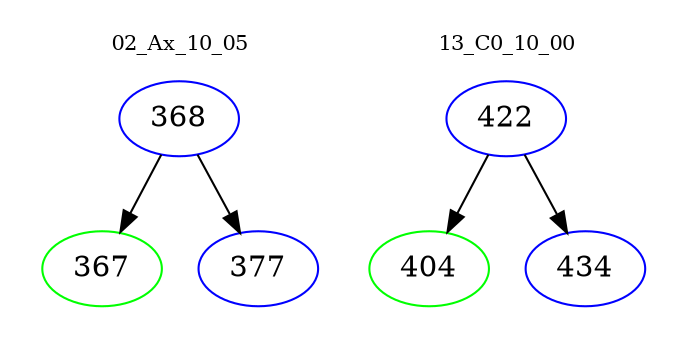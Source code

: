 digraph{
subgraph cluster_0 {
color = white
label = "02_Ax_10_05";
fontsize=10;
T0_368 [label="368", color="blue"]
T0_368 -> T0_367 [color="black"]
T0_367 [label="367", color="green"]
T0_368 -> T0_377 [color="black"]
T0_377 [label="377", color="blue"]
}
subgraph cluster_1 {
color = white
label = "13_C0_10_00";
fontsize=10;
T1_422 [label="422", color="blue"]
T1_422 -> T1_404 [color="black"]
T1_404 [label="404", color="green"]
T1_422 -> T1_434 [color="black"]
T1_434 [label="434", color="blue"]
}
}
